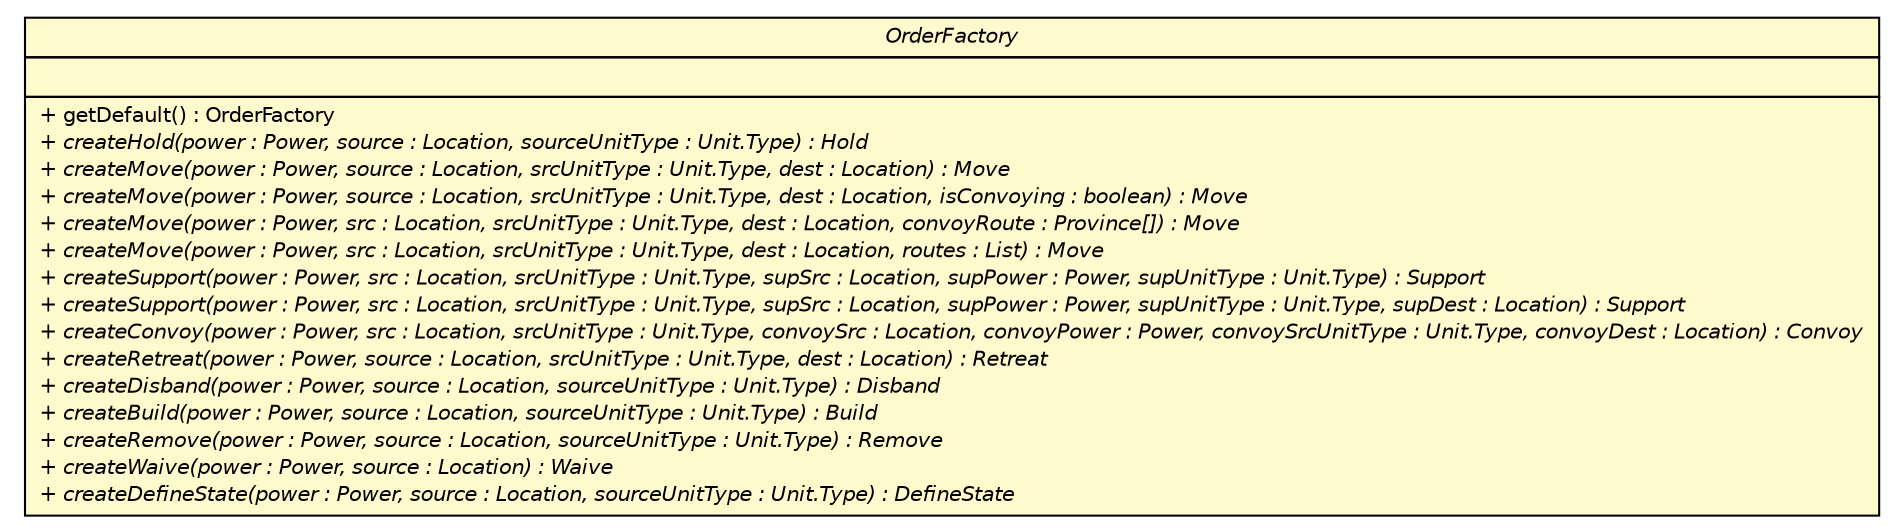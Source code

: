 #!/usr/local/bin/dot
#
# Class diagram 
# Generated by UMLGraph version 5.2 (http://www.umlgraph.org/)
#

digraph G {
	edge [fontname="Helvetica",fontsize=10,labelfontname="Helvetica",labelfontsize=10];
	node [fontname="Helvetica",fontsize=10,shape=plaintext];
	nodesep=0.25;
	ranksep=0.5;
	// dip.order.OrderFactory
	c3050 [label=<<table title="dip.order.OrderFactory" border="0" cellborder="1" cellspacing="0" cellpadding="2" port="p" bgcolor="lemonChiffon" href="./OrderFactory.html">
		<tr><td><table border="0" cellspacing="0" cellpadding="1">
<tr><td align="center" balign="center"><font face="Helvetica-Oblique"> OrderFactory </font></td></tr>
		</table></td></tr>
		<tr><td><table border="0" cellspacing="0" cellpadding="1">
<tr><td align="left" balign="left">  </td></tr>
		</table></td></tr>
		<tr><td><table border="0" cellspacing="0" cellpadding="1">
<tr><td align="left" balign="left"> + getDefault() : OrderFactory </td></tr>
<tr><td align="left" balign="left"><font face="Helvetica-Oblique" point-size="10.0"> + createHold(power : Power, source : Location, sourceUnitType : Unit.Type) : Hold </font></td></tr>
<tr><td align="left" balign="left"><font face="Helvetica-Oblique" point-size="10.0"> + createMove(power : Power, source : Location, srcUnitType : Unit.Type, dest : Location) : Move </font></td></tr>
<tr><td align="left" balign="left"><font face="Helvetica-Oblique" point-size="10.0"> + createMove(power : Power, source : Location, srcUnitType : Unit.Type, dest : Location, isConvoying : boolean) : Move </font></td></tr>
<tr><td align="left" balign="left"><font face="Helvetica-Oblique" point-size="10.0"> + createMove(power : Power, src : Location, srcUnitType : Unit.Type, dest : Location, convoyRoute : Province[]) : Move </font></td></tr>
<tr><td align="left" balign="left"><font face="Helvetica-Oblique" point-size="10.0"> + createMove(power : Power, src : Location, srcUnitType : Unit.Type, dest : Location, routes : List) : Move </font></td></tr>
<tr><td align="left" balign="left"><font face="Helvetica-Oblique" point-size="10.0"> + createSupport(power : Power, src : Location, srcUnitType : Unit.Type, supSrc : Location, supPower : Power, supUnitType : Unit.Type) : Support </font></td></tr>
<tr><td align="left" balign="left"><font face="Helvetica-Oblique" point-size="10.0"> + createSupport(power : Power, src : Location, srcUnitType : Unit.Type, supSrc : Location, supPower : Power, supUnitType : Unit.Type, supDest : Location) : Support </font></td></tr>
<tr><td align="left" balign="left"><font face="Helvetica-Oblique" point-size="10.0"> + createConvoy(power : Power, src : Location, srcUnitType : Unit.Type, convoySrc : Location, convoyPower : Power, convoySrcUnitType : Unit.Type, convoyDest : Location) : Convoy </font></td></tr>
<tr><td align="left" balign="left"><font face="Helvetica-Oblique" point-size="10.0"> + createRetreat(power : Power, source : Location, srcUnitType : Unit.Type, dest : Location) : Retreat </font></td></tr>
<tr><td align="left" balign="left"><font face="Helvetica-Oblique" point-size="10.0"> + createDisband(power : Power, source : Location, sourceUnitType : Unit.Type) : Disband </font></td></tr>
<tr><td align="left" balign="left"><font face="Helvetica-Oblique" point-size="10.0"> + createBuild(power : Power, source : Location, sourceUnitType : Unit.Type) : Build </font></td></tr>
<tr><td align="left" balign="left"><font face="Helvetica-Oblique" point-size="10.0"> + createRemove(power : Power, source : Location, sourceUnitType : Unit.Type) : Remove </font></td></tr>
<tr><td align="left" balign="left"><font face="Helvetica-Oblique" point-size="10.0"> + createWaive(power : Power, source : Location) : Waive </font></td></tr>
<tr><td align="left" balign="left"><font face="Helvetica-Oblique" point-size="10.0"> + createDefineState(power : Power, source : Location, sourceUnitType : Unit.Type) : DefineState </font></td></tr>
		</table></td></tr>
		</table>>, fontname="Helvetica", fontcolor="black", fontsize=10.0];
}

